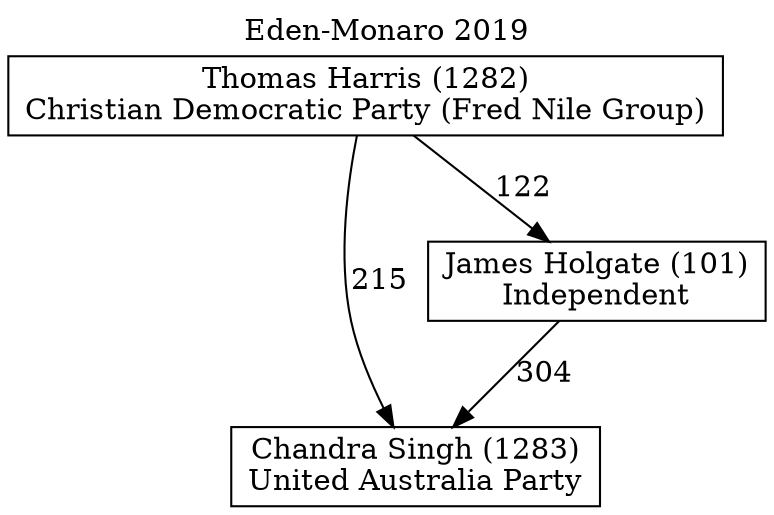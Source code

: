 // House preference flow
digraph "Chandra Singh (1283)_Eden-Monaro_2019" {
	graph [label="Eden-Monaro 2019" labelloc=t mclimit=10]
	node [shape=box]
	"Chandra Singh (1283)" [label="Chandra Singh (1283)
United Australia Party"]
	"James Holgate (101)" [label="James Holgate (101)
Independent"]
	"Thomas Harris (1282)" [label="Thomas Harris (1282)
Christian Democratic Party (Fred Nile Group)"]
	"James Holgate (101)" -> "Chandra Singh (1283)" [label=304]
	"Thomas Harris (1282)" -> "James Holgate (101)" [label=122]
	"Thomas Harris (1282)" -> "Chandra Singh (1283)" [label=215]
}
